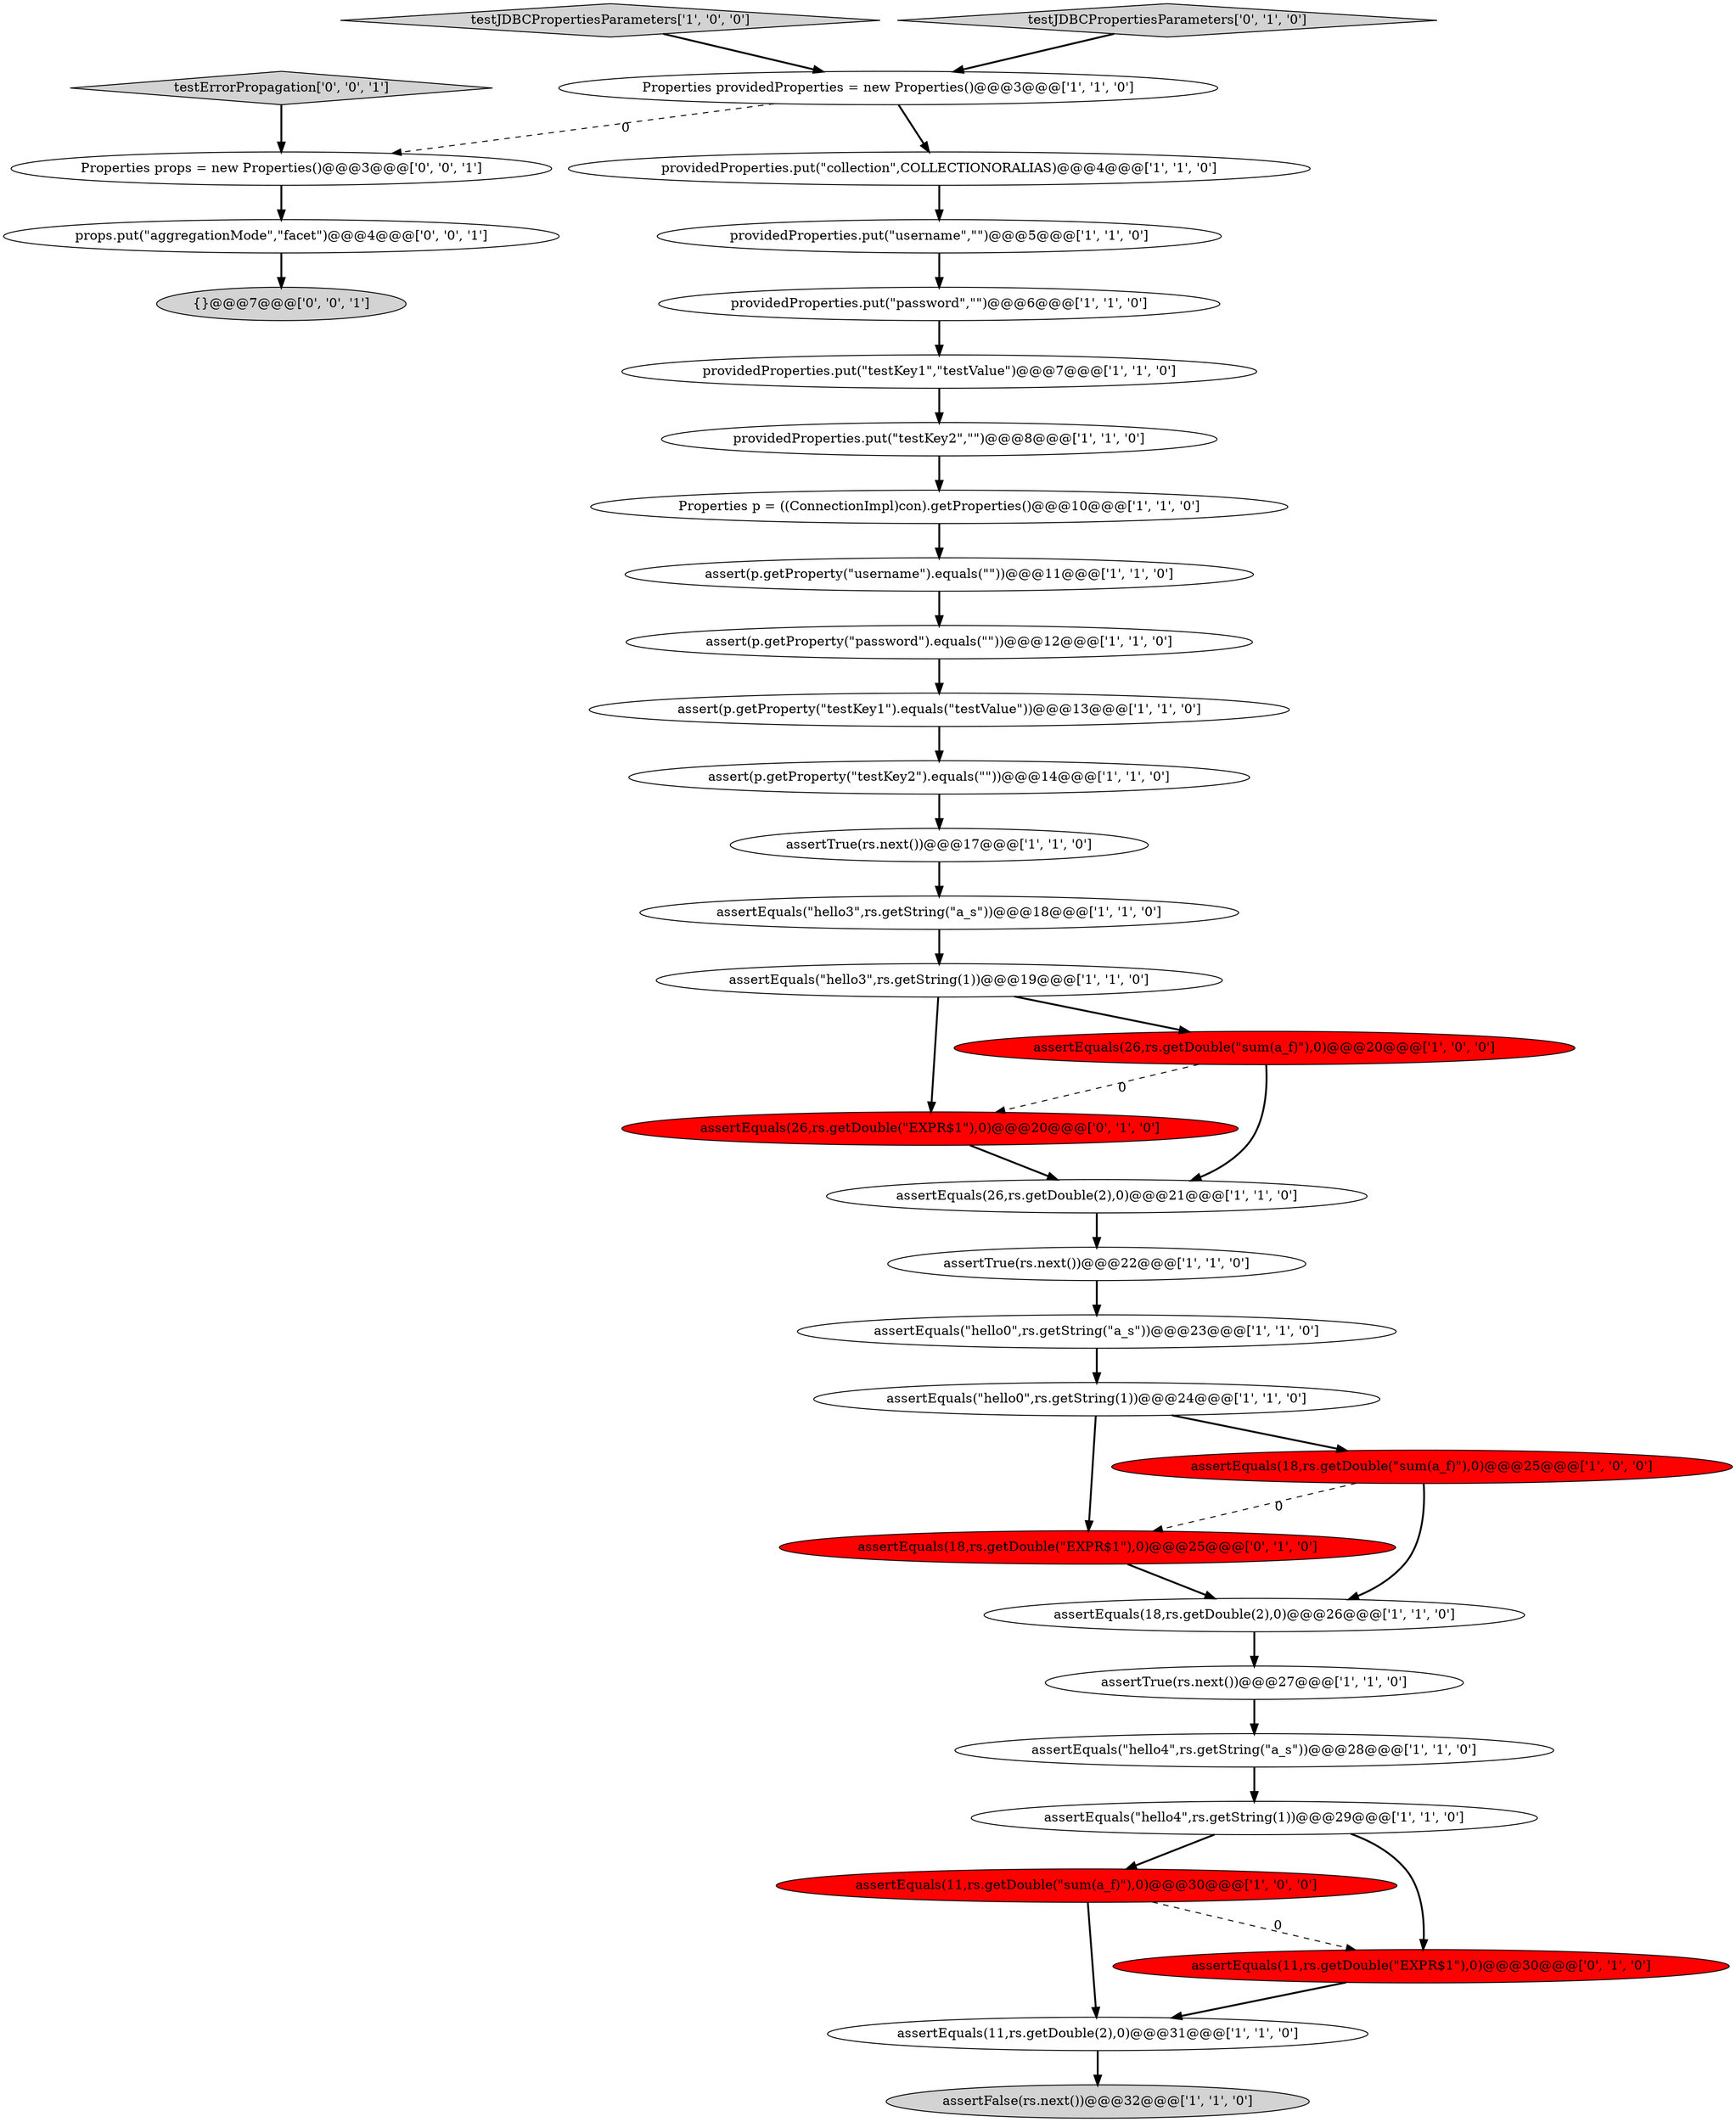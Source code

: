 digraph {
11 [style = filled, label = "assertTrue(rs.next())@@@22@@@['1', '1', '0']", fillcolor = white, shape = ellipse image = "AAA0AAABBB1BBB"];
35 [style = filled, label = "{}@@@7@@@['0', '0', '1']", fillcolor = lightgray, shape = ellipse image = "AAA0AAABBB3BBB"];
21 [style = filled, label = "assert(p.getProperty(\"testKey2\").equals(\"\"))@@@14@@@['1', '1', '0']", fillcolor = white, shape = ellipse image = "AAA0AAABBB1BBB"];
1 [style = filled, label = "assertEquals(11,rs.getDouble(2),0)@@@31@@@['1', '1', '0']", fillcolor = white, shape = ellipse image = "AAA0AAABBB1BBB"];
2 [style = filled, label = "assertFalse(rs.next())@@@32@@@['1', '1', '0']", fillcolor = lightgray, shape = ellipse image = "AAA0AAABBB1BBB"];
24 [style = filled, label = "assertEquals(18,rs.getDouble(2),0)@@@26@@@['1', '1', '0']", fillcolor = white, shape = ellipse image = "AAA0AAABBB1BBB"];
0 [style = filled, label = "assert(p.getProperty(\"testKey1\").equals(\"testValue\"))@@@13@@@['1', '1', '0']", fillcolor = white, shape = ellipse image = "AAA0AAABBB1BBB"];
4 [style = filled, label = "assertEquals(\"hello3\",rs.getString(\"a_s\"))@@@18@@@['1', '1', '0']", fillcolor = white, shape = ellipse image = "AAA0AAABBB1BBB"];
13 [style = filled, label = "Properties p = ((ConnectionImpl)con).getProperties()@@@10@@@['1', '1', '0']", fillcolor = white, shape = ellipse image = "AAA0AAABBB1BBB"];
29 [style = filled, label = "assertEquals(18,rs.getDouble(\"EXPR$1\"),0)@@@25@@@['0', '1', '0']", fillcolor = red, shape = ellipse image = "AAA1AAABBB2BBB"];
34 [style = filled, label = "Properties props = new Properties()@@@3@@@['0', '0', '1']", fillcolor = white, shape = ellipse image = "AAA0AAABBB3BBB"];
15 [style = filled, label = "assertTrue(rs.next())@@@27@@@['1', '1', '0']", fillcolor = white, shape = ellipse image = "AAA0AAABBB1BBB"];
10 [style = filled, label = "Properties providedProperties = new Properties()@@@3@@@['1', '1', '0']", fillcolor = white, shape = ellipse image = "AAA0AAABBB1BBB"];
14 [style = filled, label = "assertEquals(\"hello0\",rs.getString(\"a_s\"))@@@23@@@['1', '1', '0']", fillcolor = white, shape = ellipse image = "AAA0AAABBB1BBB"];
6 [style = filled, label = "assertEquals(\"hello3\",rs.getString(1))@@@19@@@['1', '1', '0']", fillcolor = white, shape = ellipse image = "AAA0AAABBB1BBB"];
23 [style = filled, label = "assert(p.getProperty(\"password\").equals(\"\"))@@@12@@@['1', '1', '0']", fillcolor = white, shape = ellipse image = "AAA0AAABBB1BBB"];
28 [style = filled, label = "assertEquals(26,rs.getDouble(\"EXPR$1\"),0)@@@20@@@['0', '1', '0']", fillcolor = red, shape = ellipse image = "AAA1AAABBB2BBB"];
3 [style = filled, label = "assert(p.getProperty(\"username\").equals(\"\"))@@@11@@@['1', '1', '0']", fillcolor = white, shape = ellipse image = "AAA0AAABBB1BBB"];
9 [style = filled, label = "assertEquals(26,rs.getDouble(2),0)@@@21@@@['1', '1', '0']", fillcolor = white, shape = ellipse image = "AAA0AAABBB1BBB"];
22 [style = filled, label = "assertEquals(\"hello0\",rs.getString(1))@@@24@@@['1', '1', '0']", fillcolor = white, shape = ellipse image = "AAA0AAABBB1BBB"];
17 [style = filled, label = "providedProperties.put(\"username\",\"\")@@@5@@@['1', '1', '0']", fillcolor = white, shape = ellipse image = "AAA0AAABBB1BBB"];
18 [style = filled, label = "providedProperties.put(\"collection\",COLLECTIONORALIAS)@@@4@@@['1', '1', '0']", fillcolor = white, shape = ellipse image = "AAA0AAABBB1BBB"];
20 [style = filled, label = "providedProperties.put(\"password\",\"\")@@@6@@@['1', '1', '0']", fillcolor = white, shape = ellipse image = "AAA0AAABBB1BBB"];
32 [style = filled, label = "props.put(\"aggregationMode\",\"facet\")@@@4@@@['0', '0', '1']", fillcolor = white, shape = ellipse image = "AAA0AAABBB3BBB"];
5 [style = filled, label = "testJDBCPropertiesParameters['1', '0', '0']", fillcolor = lightgray, shape = diamond image = "AAA0AAABBB1BBB"];
19 [style = filled, label = "assertEquals(11,rs.getDouble(\"sum(a_f)\"),0)@@@30@@@['1', '0', '0']", fillcolor = red, shape = ellipse image = "AAA1AAABBB1BBB"];
27 [style = filled, label = "assertEquals(26,rs.getDouble(\"sum(a_f)\"),0)@@@20@@@['1', '0', '0']", fillcolor = red, shape = ellipse image = "AAA1AAABBB1BBB"];
8 [style = filled, label = "providedProperties.put(\"testKey1\",\"testValue\")@@@7@@@['1', '1', '0']", fillcolor = white, shape = ellipse image = "AAA0AAABBB1BBB"];
33 [style = filled, label = "testErrorPropagation['0', '0', '1']", fillcolor = lightgray, shape = diamond image = "AAA0AAABBB3BBB"];
7 [style = filled, label = "assertTrue(rs.next())@@@17@@@['1', '1', '0']", fillcolor = white, shape = ellipse image = "AAA0AAABBB1BBB"];
12 [style = filled, label = "providedProperties.put(\"testKey2\",\"\")@@@8@@@['1', '1', '0']", fillcolor = white, shape = ellipse image = "AAA0AAABBB1BBB"];
31 [style = filled, label = "testJDBCPropertiesParameters['0', '1', '0']", fillcolor = lightgray, shape = diamond image = "AAA0AAABBB2BBB"];
16 [style = filled, label = "assertEquals(18,rs.getDouble(\"sum(a_f)\"),0)@@@25@@@['1', '0', '0']", fillcolor = red, shape = ellipse image = "AAA1AAABBB1BBB"];
25 [style = filled, label = "assertEquals(\"hello4\",rs.getString(1))@@@29@@@['1', '1', '0']", fillcolor = white, shape = ellipse image = "AAA0AAABBB1BBB"];
30 [style = filled, label = "assertEquals(11,rs.getDouble(\"EXPR$1\"),0)@@@30@@@['0', '1', '0']", fillcolor = red, shape = ellipse image = "AAA1AAABBB2BBB"];
26 [style = filled, label = "assertEquals(\"hello4\",rs.getString(\"a_s\"))@@@28@@@['1', '1', '0']", fillcolor = white, shape = ellipse image = "AAA0AAABBB1BBB"];
32->35 [style = bold, label=""];
10->18 [style = bold, label=""];
5->10 [style = bold, label=""];
9->11 [style = bold, label=""];
30->1 [style = bold, label=""];
11->14 [style = bold, label=""];
4->6 [style = bold, label=""];
22->16 [style = bold, label=""];
10->34 [style = dashed, label="0"];
25->30 [style = bold, label=""];
16->24 [style = bold, label=""];
26->25 [style = bold, label=""];
27->9 [style = bold, label=""];
14->22 [style = bold, label=""];
22->29 [style = bold, label=""];
18->17 [style = bold, label=""];
28->9 [style = bold, label=""];
0->21 [style = bold, label=""];
7->4 [style = bold, label=""];
23->0 [style = bold, label=""];
15->26 [style = bold, label=""];
12->13 [style = bold, label=""];
6->27 [style = bold, label=""];
19->1 [style = bold, label=""];
3->23 [style = bold, label=""];
20->8 [style = bold, label=""];
19->30 [style = dashed, label="0"];
13->3 [style = bold, label=""];
31->10 [style = bold, label=""];
25->19 [style = bold, label=""];
16->29 [style = dashed, label="0"];
27->28 [style = dashed, label="0"];
21->7 [style = bold, label=""];
34->32 [style = bold, label=""];
1->2 [style = bold, label=""];
29->24 [style = bold, label=""];
33->34 [style = bold, label=""];
8->12 [style = bold, label=""];
6->28 [style = bold, label=""];
17->20 [style = bold, label=""];
24->15 [style = bold, label=""];
}
